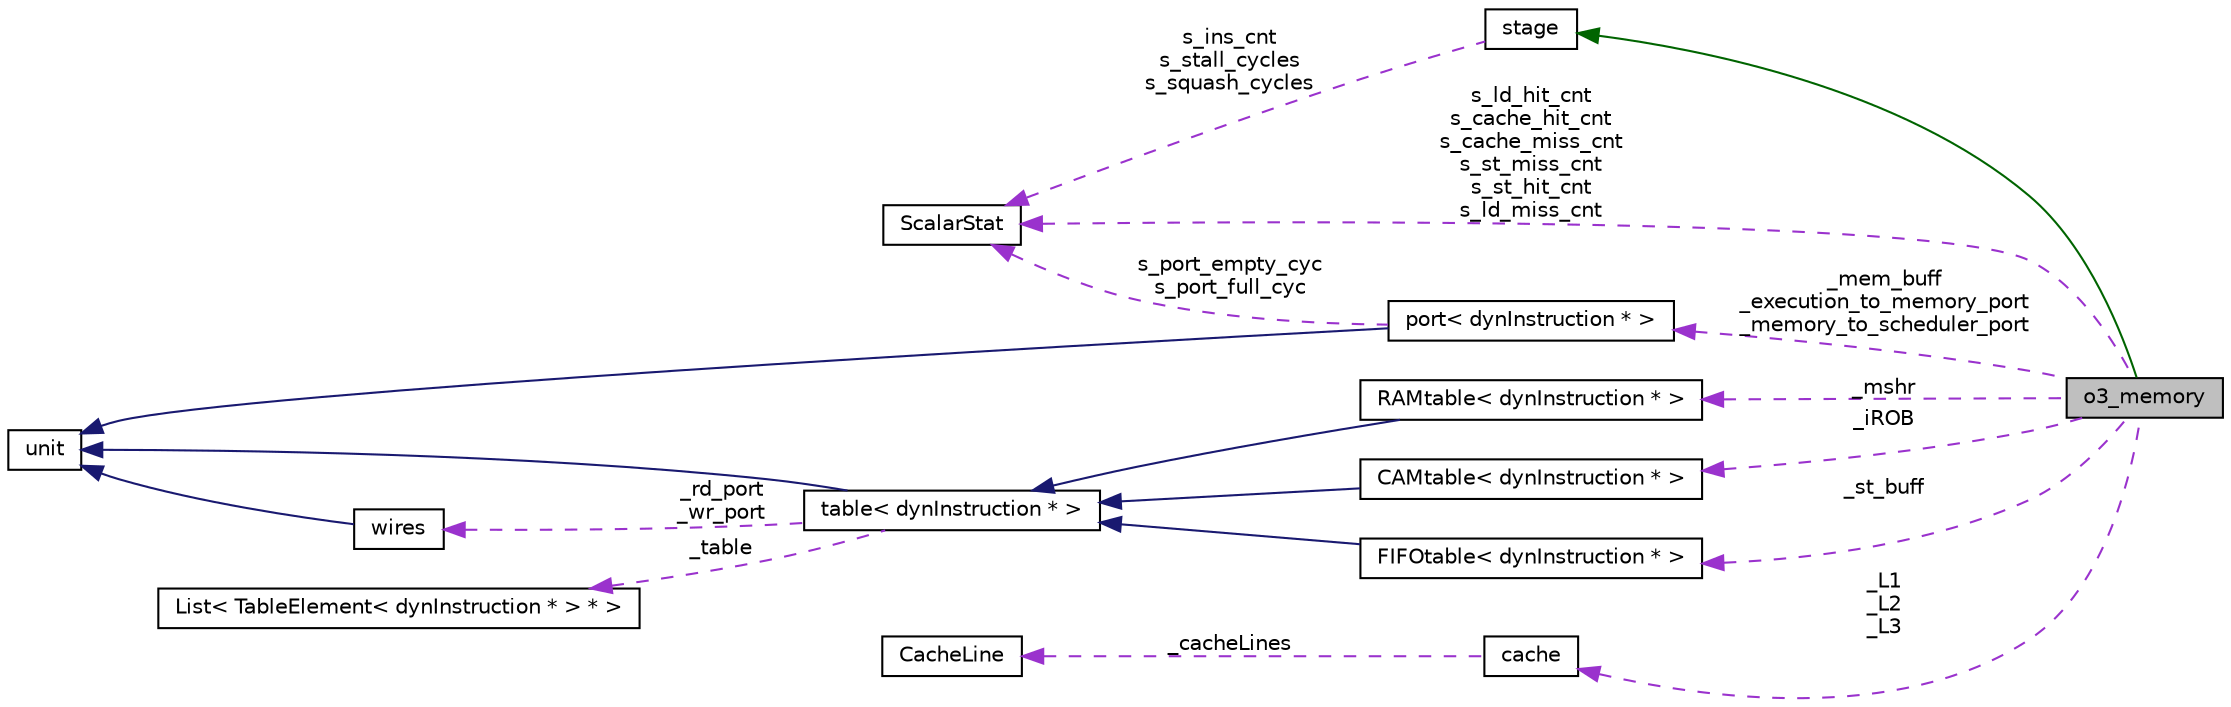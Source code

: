 digraph G
{
  edge [fontname="Helvetica",fontsize="10",labelfontname="Helvetica",labelfontsize="10"];
  node [fontname="Helvetica",fontsize="10",shape=record];
  rankdir=LR;
  Node1 [label="o3_memory",height=0.2,width=0.4,color="black", fillcolor="grey75", style="filled" fontcolor="black"];
  Node2 -> Node1 [dir=back,color="darkgreen",fontsize="10",style="solid"];
  Node2 [label="stage",height=0.2,width=0.4,color="black", fillcolor="white", style="filled",URL="$classstage.html"];
  Node3 -> Node2 [dir=back,color="darkorchid3",fontsize="10",style="dashed",label="s_ins_cnt\ns_stall_cycles\ns_squash_cycles"];
  Node3 [label="ScalarStat",height=0.2,width=0.4,color="black", fillcolor="white", style="filled",URL="$classScalarStat.html"];
  Node3 -> Node1 [dir=back,color="darkorchid3",fontsize="10",style="dashed",label="s_ld_hit_cnt\ns_cache_hit_cnt\ns_cache_miss_cnt\ns_st_miss_cnt\ns_st_hit_cnt\ns_ld_miss_cnt"];
  Node4 -> Node1 [dir=back,color="darkorchid3",fontsize="10",style="dashed",label="_st_buff"];
  Node4 [label="FIFOtable\< dynInstruction * \>",height=0.2,width=0.4,color="black", fillcolor="white", style="filled",URL="$classFIFOtable.html"];
  Node5 -> Node4 [dir=back,color="midnightblue",fontsize="10",style="solid"];
  Node5 [label="table\< dynInstruction * \>",height=0.2,width=0.4,color="black", fillcolor="white", style="filled",URL="$classtable.html"];
  Node6 -> Node5 [dir=back,color="midnightblue",fontsize="10",style="solid"];
  Node6 [label="unit",height=0.2,width=0.4,color="black", fillcolor="white", style="filled",URL="$classunit.html"];
  Node7 -> Node5 [dir=back,color="darkorchid3",fontsize="10",style="dashed",label="_rd_port\n_wr_port"];
  Node7 [label="wires",height=0.2,width=0.4,color="black", fillcolor="white", style="filled",URL="$classwires.html"];
  Node6 -> Node7 [dir=back,color="midnightblue",fontsize="10",style="solid"];
  Node8 -> Node5 [dir=back,color="darkorchid3",fontsize="10",style="dashed",label="_table"];
  Node8 [label="List\< TableElement\< dynInstruction * \> * \>",height=0.2,width=0.4,color="black", fillcolor="white", style="filled",URL="$classList.html"];
  Node9 -> Node1 [dir=back,color="darkorchid3",fontsize="10",style="dashed",label="_L1\n_L2\n_L3"];
  Node9 [label="cache",height=0.2,width=0.4,color="black", fillcolor="white", style="filled",URL="$classcache.html"];
  Node10 -> Node9 [dir=back,color="darkorchid3",fontsize="10",style="dashed",label="_cacheLines"];
  Node10 [label="CacheLine",height=0.2,width=0.4,color="black", fillcolor="white", style="filled",URL="$classCacheLine.html"];
  Node11 -> Node1 [dir=back,color="darkorchid3",fontsize="10",style="dashed",label="_mem_buff\n_execution_to_memory_port\n_memory_to_scheduler_port"];
  Node11 [label="port\< dynInstruction * \>",height=0.2,width=0.4,color="black", fillcolor="white", style="filled",URL="$classport.html"];
  Node6 -> Node11 [dir=back,color="midnightblue",fontsize="10",style="solid"];
  Node3 -> Node11 [dir=back,color="darkorchid3",fontsize="10",style="dashed",label="s_port_empty_cyc\ns_port_full_cyc"];
  Node12 -> Node1 [dir=back,color="darkorchid3",fontsize="10",style="dashed",label="_mshr"];
  Node12 [label="RAMtable\< dynInstruction * \>",height=0.2,width=0.4,color="black", fillcolor="white", style="filled",URL="$classRAMtable.html"];
  Node5 -> Node12 [dir=back,color="midnightblue",fontsize="10",style="solid"];
  Node13 -> Node1 [dir=back,color="darkorchid3",fontsize="10",style="dashed",label="_iROB"];
  Node13 [label="CAMtable\< dynInstruction * \>",height=0.2,width=0.4,color="black", fillcolor="white", style="filled",URL="$classCAMtable.html"];
  Node5 -> Node13 [dir=back,color="midnightblue",fontsize="10",style="solid"];
}
